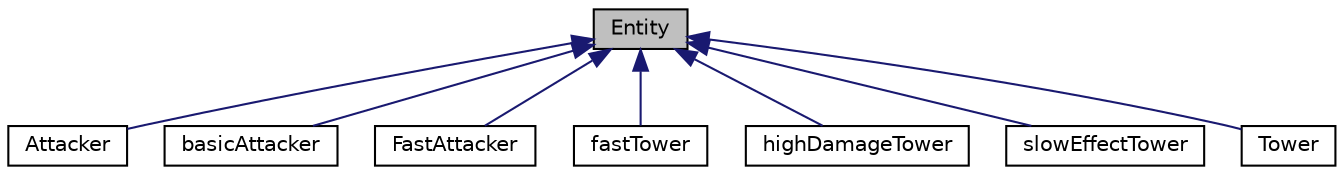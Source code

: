 digraph "Entity"
{
 // LATEX_PDF_SIZE
  edge [fontname="Helvetica",fontsize="10",labelfontname="Helvetica",labelfontsize="10"];
  node [fontname="Helvetica",fontsize="10",shape=record];
  Node1 [label="Entity",height=0.2,width=0.4,color="black", fillcolor="grey75", style="filled", fontcolor="black",tooltip=" "];
  Node1 -> Node2 [dir="back",color="midnightblue",fontsize="10",style="solid",fontname="Helvetica"];
  Node2 [label="Attacker",height=0.2,width=0.4,color="black", fillcolor="white", style="filled",URL="$classAttacker.html",tooltip=" "];
  Node1 -> Node3 [dir="back",color="midnightblue",fontsize="10",style="solid",fontname="Helvetica"];
  Node3 [label="basicAttacker",height=0.2,width=0.4,color="black", fillcolor="white", style="filled",URL="$classbasicAttacker.html",tooltip=" "];
  Node1 -> Node4 [dir="back",color="midnightblue",fontsize="10",style="solid",fontname="Helvetica"];
  Node4 [label="FastAttacker",height=0.2,width=0.4,color="black", fillcolor="white", style="filled",URL="$classFastAttacker.html",tooltip=" "];
  Node1 -> Node5 [dir="back",color="midnightblue",fontsize="10",style="solid",fontname="Helvetica"];
  Node5 [label="fastTower",height=0.2,width=0.4,color="black", fillcolor="white", style="filled",URL="$classfastTower.html",tooltip=" "];
  Node1 -> Node6 [dir="back",color="midnightblue",fontsize="10",style="solid",fontname="Helvetica"];
  Node6 [label="highDamageTower",height=0.2,width=0.4,color="black", fillcolor="white", style="filled",URL="$classhighDamageTower.html",tooltip=" "];
  Node1 -> Node7 [dir="back",color="midnightblue",fontsize="10",style="solid",fontname="Helvetica"];
  Node7 [label="slowEffectTower",height=0.2,width=0.4,color="black", fillcolor="white", style="filled",URL="$classslowEffectTower.html",tooltip=" "];
  Node1 -> Node8 [dir="back",color="midnightblue",fontsize="10",style="solid",fontname="Helvetica"];
  Node8 [label="Tower",height=0.2,width=0.4,color="black", fillcolor="white", style="filled",URL="$classTower.html",tooltip=" "];
}
